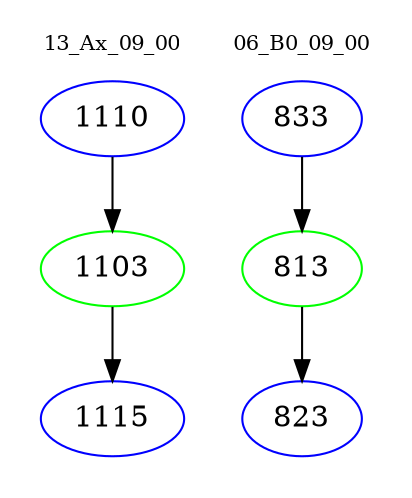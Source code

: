 digraph{
subgraph cluster_0 {
color = white
label = "13_Ax_09_00";
fontsize=10;
T0_1110 [label="1110", color="blue"]
T0_1110 -> T0_1103 [color="black"]
T0_1103 [label="1103", color="green"]
T0_1103 -> T0_1115 [color="black"]
T0_1115 [label="1115", color="blue"]
}
subgraph cluster_1 {
color = white
label = "06_B0_09_00";
fontsize=10;
T1_833 [label="833", color="blue"]
T1_833 -> T1_813 [color="black"]
T1_813 [label="813", color="green"]
T1_813 -> T1_823 [color="black"]
T1_823 [label="823", color="blue"]
}
}
